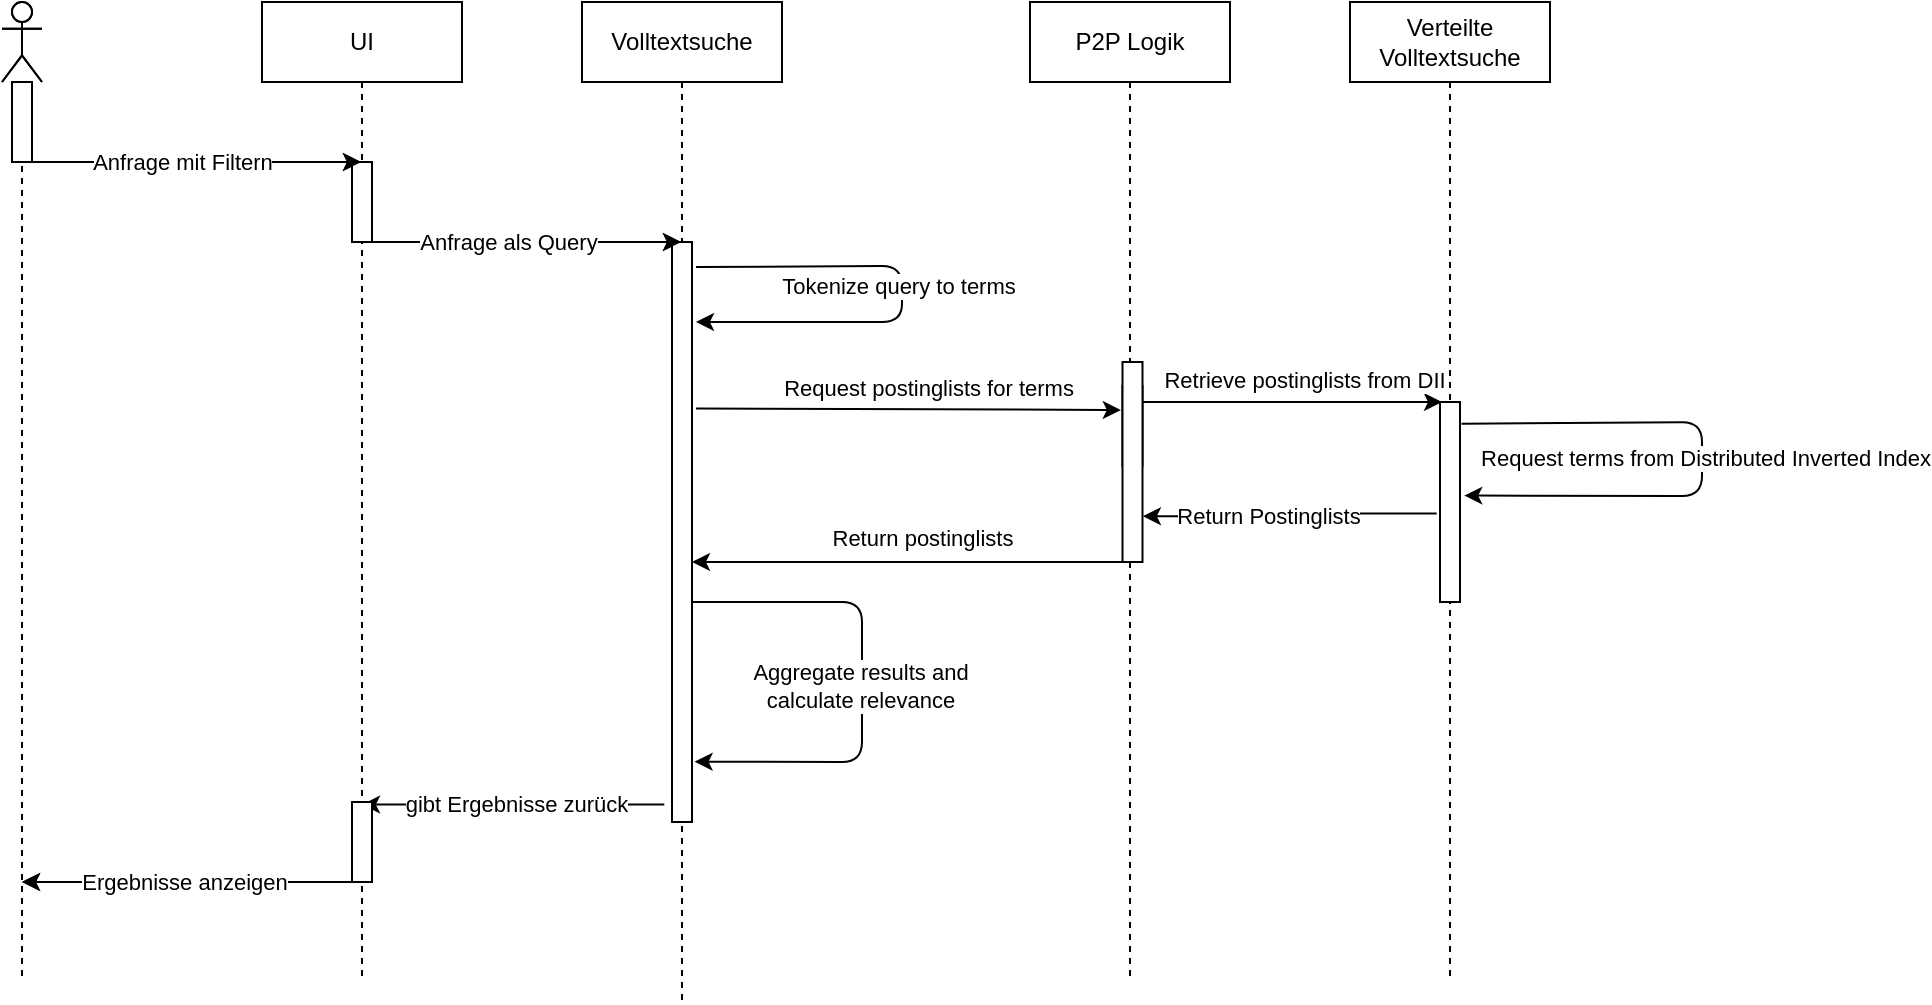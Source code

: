 <mxfile version="14.6.13" type="device"><diagram id="n43ftpo8LZHwObjhhmLp" name="Page-1"><mxGraphModel dx="922" dy="685" grid="1" gridSize="10" guides="1" tooltips="1" connect="1" arrows="1" fold="1" page="1" pageScale="1" pageWidth="827" pageHeight="1169" math="0" shadow="0"><root><mxCell id="0"/><mxCell id="1" parent="0"/><mxCell id="6v9MxklC4xXUhLUr_cnv-1" value="" style="shape=umlLifeline;participant=umlActor;perimeter=lifelinePerimeter;whiteSpace=wrap;html=1;container=1;collapsible=0;recursiveResize=0;verticalAlign=top;spacingTop=36;outlineConnect=0;" parent="1" vertex="1"><mxGeometry x="30" y="80" width="20" height="440" as="geometry"/></mxCell><mxCell id="6v9MxklC4xXUhLUr_cnv-17" value="" style="html=1;points=[];perimeter=orthogonalPerimeter;" parent="6v9MxklC4xXUhLUr_cnv-1" vertex="1"><mxGeometry x="5" y="40" width="10" height="40" as="geometry"/></mxCell><mxCell id="6v9MxklC4xXUhLUr_cnv-4" value="UI" style="shape=umlLifeline;perimeter=lifelinePerimeter;whiteSpace=wrap;html=1;container=1;collapsible=0;recursiveResize=0;outlineConnect=0;" parent="1" vertex="1"><mxGeometry x="160" y="80" width="100" height="440" as="geometry"/></mxCell><mxCell id="6v9MxklC4xXUhLUr_cnv-11" value="" style="html=1;points=[];perimeter=orthogonalPerimeter;" parent="6v9MxklC4xXUhLUr_cnv-4" vertex="1"><mxGeometry x="45" y="80" width="10" height="40" as="geometry"/></mxCell><mxCell id="6v9MxklC4xXUhLUr_cnv-35" value="" style="html=1;points=[];perimeter=orthogonalPerimeter;" parent="6v9MxklC4xXUhLUr_cnv-4" vertex="1"><mxGeometry x="45" y="400" width="10" height="40" as="geometry"/></mxCell><mxCell id="6v9MxklC4xXUhLUr_cnv-5" value="P2P Logik" style="shape=umlLifeline;perimeter=lifelinePerimeter;whiteSpace=wrap;html=1;container=1;collapsible=0;recursiveResize=0;outlineConnect=0;" parent="1" vertex="1"><mxGeometry x="320" y="80" width="100" height="400" as="geometry"/></mxCell><mxCell id="6v9MxklC4xXUhLUr_cnv-15" value="" style="html=1;points=[];perimeter=orthogonalPerimeter;" parent="6v9MxklC4xXUhLUr_cnv-5" vertex="1"><mxGeometry x="45" y="120" width="10" height="280" as="geometry"/></mxCell><mxCell id="6v9MxklC4xXUhLUr_cnv-6" value="P2P Framework" style="shape=umlLifeline;perimeter=lifelinePerimeter;whiteSpace=wrap;html=1;container=1;collapsible=0;recursiveResize=0;outlineConnect=0;" parent="1" vertex="1"><mxGeometry x="544" y="80" width="100" height="200" as="geometry"/></mxCell><mxCell id="6v9MxklC4xXUhLUr_cnv-18" value="" style="html=1;points=[];perimeter=orthogonalPerimeter;" parent="6v9MxklC4xXUhLUr_cnv-6" vertex="1"><mxGeometry x="46.25" y="192" width="10" height="40" as="geometry"/></mxCell><mxCell id="6v9MxklC4xXUhLUr_cnv-7" value="" style="endArrow=classic;html=1;exitX=0.7;exitY=1;exitDx=0;exitDy=0;exitPerimeter=0;" parent="1" source="6v9MxklC4xXUhLUr_cnv-17" target="6v9MxklC4xXUhLUr_cnv-4" edge="1"><mxGeometry width="50" height="50" relative="1" as="geometry"><mxPoint x="60" y="160" as="sourcePoint"/><mxPoint x="440" y="370" as="targetPoint"/></mxGeometry></mxCell><mxCell id="6v9MxklC4xXUhLUr_cnv-13" value="Anfrage mit Filtern" style="edgeLabel;html=1;align=center;verticalAlign=middle;resizable=0;points=[];" parent="6v9MxklC4xXUhLUr_cnv-7" vertex="1" connectable="0"><mxGeometry x="-0.233" y="-1" relative="1" as="geometry"><mxPoint x="14" y="-1" as="offset"/></mxGeometry></mxCell><mxCell id="6v9MxklC4xXUhLUr_cnv-12" value="Verteilte&lt;br&gt;Volltextsuche" style="shape=umlLifeline;perimeter=lifelinePerimeter;whiteSpace=wrap;html=1;container=1;collapsible=0;recursiveResize=0;outlineConnect=0;" parent="1" vertex="1"><mxGeometry x="704" y="80" width="100" height="300" as="geometry"/></mxCell><mxCell id="6v9MxklC4xXUhLUr_cnv-24" value="" style="html=1;points=[];perimeter=orthogonalPerimeter;" parent="6v9MxklC4xXUhLUr_cnv-12" vertex="1"><mxGeometry x="45" y="260" width="10" height="40" as="geometry"/></mxCell><mxCell id="6v9MxklC4xXUhLUr_cnv-14" value="" style="endArrow=classic;html=1;" parent="1" source="6v9MxklC4xXUhLUr_cnv-11" target="6v9MxklC4xXUhLUr_cnv-5" edge="1"><mxGeometry width="50" height="50" relative="1" as="geometry"><mxPoint x="230" y="200" as="sourcePoint"/><mxPoint x="320" y="250" as="targetPoint"/><Array as="points"><mxPoint x="290" y="200"/></Array></mxGeometry></mxCell><mxCell id="6v9MxklC4xXUhLUr_cnv-16" value="Anfrage als Query" style="edgeLabel;html=1;align=center;verticalAlign=middle;resizable=0;points=[];" parent="6v9MxklC4xXUhLUr_cnv-14" vertex="1" connectable="0"><mxGeometry x="-0.26" relative="1" as="geometry"><mxPoint x="11" as="offset"/></mxGeometry></mxCell><mxCell id="6v9MxklC4xXUhLUr_cnv-19" value="" style="endArrow=classic;html=1;exitX=1.2;exitY=0.043;exitDx=0;exitDy=0;exitPerimeter=0;" parent="1" edge="1" source="l81JvH45LQJKIiB7d4WU-7"><mxGeometry width="50" height="50" relative="1" as="geometry"><mxPoint x="380" y="239" as="sourcePoint"/><mxPoint x="377" y="240" as="targetPoint"/><Array as="points"><mxPoint x="480" y="212"/><mxPoint x="480" y="240"/></Array></mxGeometry></mxCell><mxCell id="RWiIM_5m8jABYxgR2Vim-1" value="Tokenize query to terms" style="edgeLabel;html=1;align=center;verticalAlign=middle;resizable=0;points=[];" vertex="1" connectable="0" parent="6v9MxklC4xXUhLUr_cnv-19"><mxGeometry x="-0.039" y="-2" relative="1" as="geometry"><mxPoint as="offset"/></mxGeometry></mxCell><mxCell id="6v9MxklC4xXUhLUr_cnv-32" value="" style="endArrow=classic;html=1;exitX=-0.386;exitY=0.97;exitDx=0;exitDy=0;exitPerimeter=0;" parent="1" source="l81JvH45LQJKIiB7d4WU-7" target="6v9MxklC4xXUhLUr_cnv-4" edge="1"><mxGeometry width="50" height="50" relative="1" as="geometry"><mxPoint x="410" y="550" as="sourcePoint"/><mxPoint x="460" y="500" as="targetPoint"/></mxGeometry></mxCell><mxCell id="6v9MxklC4xXUhLUr_cnv-33" value="gibt Ergebnisse zurück" style="edgeLabel;html=1;align=center;verticalAlign=middle;resizable=0;points=[];" parent="6v9MxklC4xXUhLUr_cnv-32" vertex="1" connectable="0"><mxGeometry x="0.276" y="-2" relative="1" as="geometry"><mxPoint x="22" y="1" as="offset"/></mxGeometry></mxCell><mxCell id="6v9MxklC4xXUhLUr_cnv-34" value="" style="endArrow=classic;html=1;" parent="1" target="6v9MxklC4xXUhLUr_cnv-1" edge="1"><mxGeometry width="50" height="50" relative="1" as="geometry"><mxPoint x="209" y="520" as="sourcePoint"/><mxPoint x="260" y="560" as="targetPoint"/></mxGeometry></mxCell><mxCell id="6v9MxklC4xXUhLUr_cnv-36" value="Ergebnisse anzeigen" style="edgeLabel;html=1;align=center;verticalAlign=middle;resizable=0;points=[];" parent="6v9MxklC4xXUhLUr_cnv-34" vertex="1" connectable="0"><mxGeometry x="0.168" y="2" relative="1" as="geometry"><mxPoint x="10" y="-2" as="offset"/></mxGeometry></mxCell><mxCell id="l81JvH45LQJKIiB7d4WU-1" value="" style="shape=umlLifeline;participant=umlActor;perimeter=lifelinePerimeter;whiteSpace=wrap;html=1;container=1;collapsible=0;recursiveResize=0;verticalAlign=top;spacingTop=36;outlineConnect=0;" parent="1" vertex="1"><mxGeometry x="30" y="80" width="20" height="490" as="geometry"/></mxCell><mxCell id="l81JvH45LQJKIiB7d4WU-2" value="" style="html=1;points=[];perimeter=orthogonalPerimeter;" parent="l81JvH45LQJKIiB7d4WU-1" vertex="1"><mxGeometry x="5" y="40" width="10" height="40" as="geometry"/></mxCell><mxCell id="l81JvH45LQJKIiB7d4WU-3" value="UI" style="shape=umlLifeline;perimeter=lifelinePerimeter;whiteSpace=wrap;html=1;container=1;collapsible=0;recursiveResize=0;outlineConnect=0;" parent="1" vertex="1"><mxGeometry x="160" y="80" width="100" height="490" as="geometry"/></mxCell><mxCell id="l81JvH45LQJKIiB7d4WU-4" value="" style="html=1;points=[];perimeter=orthogonalPerimeter;" parent="l81JvH45LQJKIiB7d4WU-3" vertex="1"><mxGeometry x="45" y="80" width="10" height="40" as="geometry"/></mxCell><mxCell id="l81JvH45LQJKIiB7d4WU-5" value="" style="html=1;points=[];perimeter=orthogonalPerimeter;" parent="l81JvH45LQJKIiB7d4WU-3" vertex="1"><mxGeometry x="45" y="400" width="10" height="40" as="geometry"/></mxCell><mxCell id="l81JvH45LQJKIiB7d4WU-6" value="Volltextsuche" style="shape=umlLifeline;perimeter=lifelinePerimeter;whiteSpace=wrap;html=1;container=1;collapsible=0;recursiveResize=0;outlineConnect=0;" parent="1" vertex="1"><mxGeometry x="320" y="80" width="100" height="500" as="geometry"/></mxCell><mxCell id="l81JvH45LQJKIiB7d4WU-7" value="" style="html=1;points=[];perimeter=orthogonalPerimeter;" parent="l81JvH45LQJKIiB7d4WU-6" vertex="1"><mxGeometry x="45" y="120" width="10" height="290" as="geometry"/></mxCell><mxCell id="l81JvH45LQJKIiB7d4WU-9" value="P2P Logik" style="shape=umlLifeline;perimeter=lifelinePerimeter;whiteSpace=wrap;html=1;container=1;collapsible=0;recursiveResize=0;outlineConnect=0;" parent="1" vertex="1"><mxGeometry x="544" y="80" width="100" height="490" as="geometry"/></mxCell><mxCell id="l81JvH45LQJKIiB7d4WU-10" value="" style="html=1;points=[];perimeter=orthogonalPerimeter;" parent="l81JvH45LQJKIiB7d4WU-9" vertex="1"><mxGeometry x="46.25" y="180" width="10" height="100" as="geometry"/></mxCell><mxCell id="l81JvH45LQJKIiB7d4WU-11" value="" style="endArrow=classic;html=1;exitX=0.7;exitY=1;exitDx=0;exitDy=0;exitPerimeter=0;" parent="1" source="l81JvH45LQJKIiB7d4WU-2" target="l81JvH45LQJKIiB7d4WU-3" edge="1"><mxGeometry width="50" height="50" relative="1" as="geometry"><mxPoint x="60" y="160" as="sourcePoint"/><mxPoint x="440" y="370" as="targetPoint"/></mxGeometry></mxCell><mxCell id="l81JvH45LQJKIiB7d4WU-12" value="Anfrage mit Filtern" style="edgeLabel;html=1;align=center;verticalAlign=middle;resizable=0;points=[];" parent="l81JvH45LQJKIiB7d4WU-11" vertex="1" connectable="0"><mxGeometry x="-0.233" y="-1" relative="1" as="geometry"><mxPoint x="14" y="-1" as="offset"/></mxGeometry></mxCell><mxCell id="l81JvH45LQJKIiB7d4WU-13" value="Verteilte&lt;br&gt;Volltextsuche" style="shape=umlLifeline;perimeter=lifelinePerimeter;whiteSpace=wrap;html=1;container=1;collapsible=0;recursiveResize=0;outlineConnect=0;" parent="1" vertex="1"><mxGeometry x="704" y="80" width="100" height="490" as="geometry"/></mxCell><mxCell id="l81JvH45LQJKIiB7d4WU-14" value="" style="html=1;points=[];perimeter=orthogonalPerimeter;" parent="l81JvH45LQJKIiB7d4WU-13" vertex="1"><mxGeometry x="45" y="200" width="10" height="100" as="geometry"/></mxCell><mxCell id="l81JvH45LQJKIiB7d4WU-15" value="&amp;nbsp;Request terms from Distributed Inverted Index" style="endArrow=classic;html=1;entryX=1.214;entryY=0.468;entryDx=0;entryDy=0;entryPerimeter=0;exitX=1.076;exitY=0.109;exitDx=0;exitDy=0;exitPerimeter=0;" parent="l81JvH45LQJKIiB7d4WU-13" source="l81JvH45LQJKIiB7d4WU-14" target="l81JvH45LQJKIiB7d4WU-14" edge="1"><mxGeometry width="50" height="50" relative="1" as="geometry"><mxPoint x="76" y="210" as="sourcePoint"/><mxPoint x="120" y="260" as="targetPoint"/><Array as="points"><mxPoint x="176" y="210"/><mxPoint x="176" y="247"/></Array></mxGeometry></mxCell><mxCell id="l81JvH45LQJKIiB7d4WU-16" value="" style="endArrow=classic;html=1;" parent="1" source="l81JvH45LQJKIiB7d4WU-4" target="l81JvH45LQJKIiB7d4WU-6" edge="1"><mxGeometry width="50" height="50" relative="1" as="geometry"><mxPoint x="230" y="200" as="sourcePoint"/><mxPoint x="320" y="250" as="targetPoint"/><Array as="points"><mxPoint x="290" y="200"/></Array></mxGeometry></mxCell><mxCell id="l81JvH45LQJKIiB7d4WU-17" value="Anfrage als Query" style="edgeLabel;html=1;align=center;verticalAlign=middle;resizable=0;points=[];" parent="l81JvH45LQJKIiB7d4WU-16" vertex="1" connectable="0"><mxGeometry x="-0.26" relative="1" as="geometry"><mxPoint x="11" as="offset"/></mxGeometry></mxCell><mxCell id="l81JvH45LQJKIiB7d4WU-18" value="" style="endArrow=classic;html=1;entryX=-0.084;entryY=0.24;entryDx=0;entryDy=0;entryPerimeter=0;exitX=1.2;exitY=0.287;exitDx=0;exitDy=0;exitPerimeter=0;" parent="1" target="l81JvH45LQJKIiB7d4WU-10" edge="1" source="l81JvH45LQJKIiB7d4WU-7"><mxGeometry width="50" height="50" relative="1" as="geometry"><mxPoint x="381.25" y="271" as="sourcePoint"/><mxPoint x="589" y="275" as="targetPoint"/></mxGeometry></mxCell><mxCell id="l81JvH45LQJKIiB7d4WU-19" value="Request postinglists for terms" style="edgeLabel;html=1;align=center;verticalAlign=middle;resizable=0;points=[];" parent="l81JvH45LQJKIiB7d4WU-18" vertex="1" connectable="0"><mxGeometry x="-0.147" y="-1" relative="1" as="geometry"><mxPoint x="25" y="-12" as="offset"/></mxGeometry></mxCell><mxCell id="l81JvH45LQJKIiB7d4WU-20" value="" style="endArrow=classic;html=1;exitX=0.5;exitY=1;exitDx=0;exitDy=0;exitPerimeter=0;" parent="1" source="l81JvH45LQJKIiB7d4WU-10" edge="1"><mxGeometry width="50" height="50" relative="1" as="geometry"><mxPoint x="421.25" y="422" as="sourcePoint"/><mxPoint x="375" y="360" as="targetPoint"/><Array as="points"><mxPoint x="560" y="360"/></Array></mxGeometry></mxCell><mxCell id="l81JvH45LQJKIiB7d4WU-21" value="Return postinglists" style="edgeLabel;html=1;align=center;verticalAlign=middle;resizable=0;points=[];" parent="l81JvH45LQJKIiB7d4WU-20" vertex="1" connectable="0"><mxGeometry x="0.252" y="-1" relative="1" as="geometry"><mxPoint x="32" y="-11" as="offset"/></mxGeometry></mxCell><mxCell id="l81JvH45LQJKIiB7d4WU-30" value="" style="endArrow=classic;html=1;" parent="1" target="l81JvH45LQJKIiB7d4WU-1" edge="1"><mxGeometry width="50" height="50" relative="1" as="geometry"><mxPoint x="209" y="520" as="sourcePoint"/><mxPoint x="260" y="560" as="targetPoint"/></mxGeometry></mxCell><mxCell id="l81JvH45LQJKIiB7d4WU-31" value="Ergebnisse anzeigen" style="edgeLabel;html=1;align=center;verticalAlign=middle;resizable=0;points=[];" parent="l81JvH45LQJKIiB7d4WU-30" vertex="1" connectable="0"><mxGeometry x="0.168" y="2" relative="1" as="geometry"><mxPoint x="10" y="-2" as="offset"/></mxGeometry></mxCell><mxCell id="RWiIM_5m8jABYxgR2Vim-2" value="" style="endArrow=classic;html=1;exitX=0.933;exitY=0.25;exitDx=0;exitDy=0;exitPerimeter=0;" edge="1" parent="1"><mxGeometry width="50" height="50" relative="1" as="geometry"><mxPoint x="600.25" y="280.02" as="sourcePoint"/><mxPoint x="750" y="280" as="targetPoint"/></mxGeometry></mxCell><mxCell id="RWiIM_5m8jABYxgR2Vim-3" value="Retrieve postinglists from DII" style="edgeLabel;html=1;align=center;verticalAlign=middle;resizable=0;points=[];" vertex="1" connectable="0" parent="RWiIM_5m8jABYxgR2Vim-2"><mxGeometry x="-0.147" y="-1" relative="1" as="geometry"><mxPoint x="16" y="-12" as="offset"/></mxGeometry></mxCell><mxCell id="RWiIM_5m8jABYxgR2Vim-4" value="" style="edgeStyle=orthogonalEdgeStyle;rounded=0;orthogonalLoop=1;jettySize=auto;html=1;entryX=1.02;entryY=0.771;entryDx=0;entryDy=0;entryPerimeter=0;exitX=-0.166;exitY=0.558;exitDx=0;exitDy=0;exitPerimeter=0;" edge="1" parent="1" source="l81JvH45LQJKIiB7d4WU-14" target="l81JvH45LQJKIiB7d4WU-10"><mxGeometry relative="1" as="geometry"><mxPoint x="650" y="320" as="targetPoint"/></mxGeometry></mxCell><mxCell id="RWiIM_5m8jABYxgR2Vim-5" value="Return Postinglists" style="edgeLabel;html=1;align=center;verticalAlign=middle;resizable=0;points=[];" vertex="1" connectable="0" parent="RWiIM_5m8jABYxgR2Vim-4"><mxGeometry x="0.155" relative="1" as="geometry"><mxPoint as="offset"/></mxGeometry></mxCell><mxCell id="6v9MxklC4xXUhLUr_cnv-30" value="" style="endArrow=classic;html=1;entryX=1.131;entryY=0.896;entryDx=0;entryDy=0;entryPerimeter=0;" parent="1" source="6v9MxklC4xXUhLUr_cnv-15" target="l81JvH45LQJKIiB7d4WU-7" edge="1"><mxGeometry width="50" height="50" relative="1" as="geometry"><mxPoint x="410" y="470" as="sourcePoint"/><mxPoint x="460" y="420" as="targetPoint"/><Array as="points"><mxPoint x="376" y="380"/><mxPoint x="460" y="380"/><mxPoint x="460" y="460"/></Array></mxGeometry></mxCell><mxCell id="RWiIM_5m8jABYxgR2Vim-6" value="Aggregate results and &lt;br&gt;calculate relevance" style="edgeLabel;html=1;align=center;verticalAlign=middle;resizable=0;points=[];" vertex="1" connectable="0" parent="6v9MxklC4xXUhLUr_cnv-30"><mxGeometry x="-0.181" y="-1" relative="1" as="geometry"><mxPoint y="25" as="offset"/></mxGeometry></mxCell></root></mxGraphModel></diagram></mxfile>